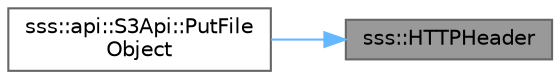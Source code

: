 digraph "sss::HTTPHeader"
{
 // INTERACTIVE_SVG=YES
 // LATEX_PDF_SIZE
  bgcolor="transparent";
  edge [fontname=Helvetica,fontsize=10,labelfontname=Helvetica,labelfontsize=10];
  node [fontname=Helvetica,fontsize=10,shape=box,height=0.2,width=0.4];
  rankdir="RL";
  Node1 [id="Node000001",label="sss::HTTPHeader",height=0.2,width=0.4,color="gray40", fillcolor="grey60", style="filled", fontcolor="black",tooltip="Extract and return HTTP header."];
  Node1 -> Node2 [id="edge1_Node000001_Node000002",dir="back",color="steelblue1",style="solid",tooltip=" "];
  Node2 [id="Node000002",label="sss::api::S3Api::PutFile\lObject",height=0.2,width=0.4,color="grey40", fillcolor="white", style="filled",URL="$classsss_1_1api_1_1S3Api.html#ab7affe0834f5892b393e731783b7ccac",tooltip="Upload file to object."];
}
